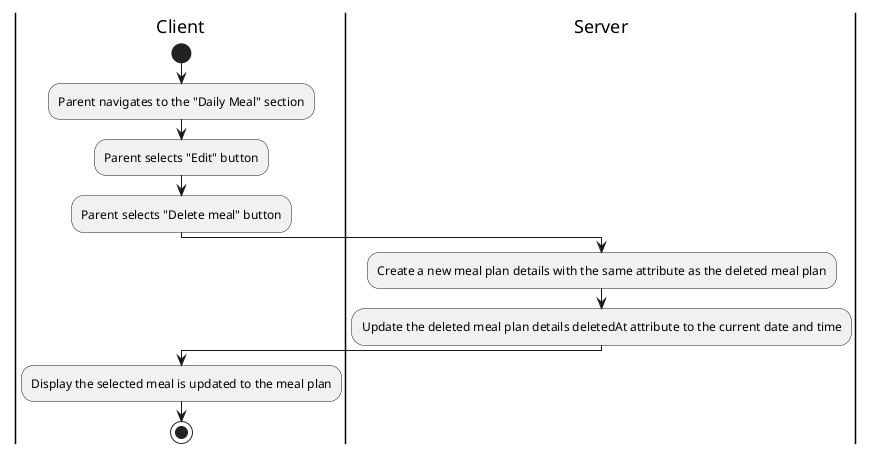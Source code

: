 @startuml
|Client|
start
:Parent navigates to the "Daily Meal" section;
:Parent selects "Edit" button;
:Parent selects "Delete meal" button;
|Server|
:Create a new meal plan details with the same attribute as the deleted meal plan;
:Update the deleted meal plan details deletedAt attribute to the current date and time;
|Client|
:Display the selected meal is updated to the meal plan;
stop
@enduml